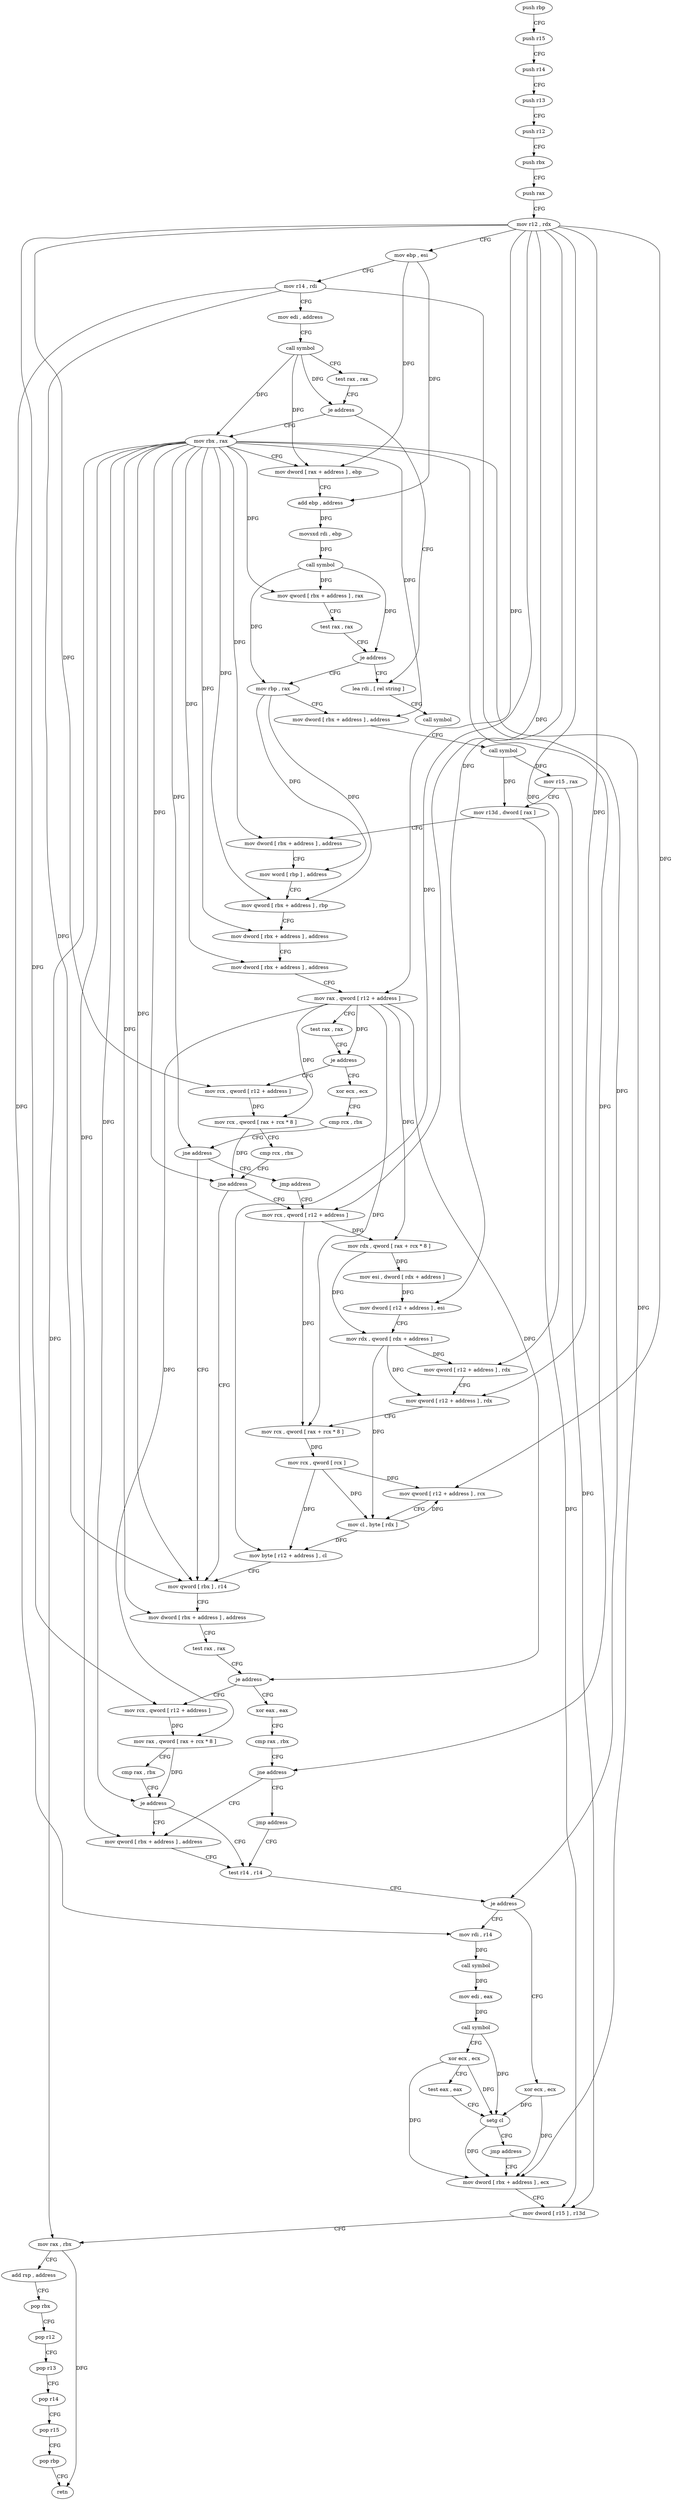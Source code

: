 digraph "func" {
"126464" [label = "push rbp" ]
"126465" [label = "push r15" ]
"126467" [label = "push r14" ]
"126469" [label = "push r13" ]
"126471" [label = "push r12" ]
"126473" [label = "push rbx" ]
"126474" [label = "push rax" ]
"126475" [label = "mov r12 , rdx" ]
"126478" [label = "mov ebp , esi" ]
"126480" [label = "mov r14 , rdi" ]
"126483" [label = "mov edi , address" ]
"126488" [label = "call symbol" ]
"126493" [label = "test rax , rax" ]
"126496" [label = "je address" ]
"126775" [label = "lea rdi , [ rel string ]" ]
"126502" [label = "mov rbx , rax" ]
"126782" [label = "call symbol" ]
"126505" [label = "mov dword [ rax + address ] , ebp" ]
"126508" [label = "add ebp , address" ]
"126511" [label = "movsxd rdi , ebp" ]
"126514" [label = "call symbol" ]
"126519" [label = "mov qword [ rbx + address ] , rax" ]
"126523" [label = "test rax , rax" ]
"126526" [label = "je address" ]
"126532" [label = "mov rbp , rax" ]
"126535" [label = "mov dword [ rbx + address ] , address" ]
"126542" [label = "call symbol" ]
"126547" [label = "mov r15 , rax" ]
"126550" [label = "mov r13d , dword [ rax ]" ]
"126553" [label = "mov dword [ rbx + address ] , address" ]
"126560" [label = "mov word [ rbp ] , address" ]
"126566" [label = "mov qword [ rbx + address ] , rbp" ]
"126570" [label = "mov dword [ rbx + address ] , address" ]
"126577" [label = "mov dword [ rbx + address ] , address" ]
"126584" [label = "mov rax , qword [ r12 + address ]" ]
"126589" [label = "test rax , rax" ]
"126592" [label = "je address" ]
"126731" [label = "xor ecx , ecx" ]
"126598" [label = "mov rcx , qword [ r12 + address ]" ]
"126733" [label = "cmp rcx , rbx" ]
"126736" [label = "jne address" ]
"126665" [label = "mov qword [ rbx ] , r14" ]
"126738" [label = "jmp address" ]
"126603" [label = "mov rcx , qword [ rax + rcx * 8 ]" ]
"126607" [label = "cmp rcx , rbx" ]
"126610" [label = "jne address" ]
"126612" [label = "mov rcx , qword [ r12 + address ]" ]
"126668" [label = "mov dword [ rbx + address ] , address" ]
"126675" [label = "test rax , rax" ]
"126678" [label = "je address" ]
"126740" [label = "xor eax , eax" ]
"126680" [label = "mov rcx , qword [ r12 + address ]" ]
"126617" [label = "mov rdx , qword [ rax + rcx * 8 ]" ]
"126621" [label = "mov esi , dword [ rdx + address ]" ]
"126624" [label = "mov dword [ r12 + address ] , esi" ]
"126629" [label = "mov rdx , qword [ rdx + address ]" ]
"126633" [label = "mov qword [ r12 + address ] , rdx" ]
"126638" [label = "mov qword [ r12 + address ] , rdx" ]
"126646" [label = "mov rcx , qword [ rax + rcx * 8 ]" ]
"126650" [label = "mov rcx , qword [ rcx ]" ]
"126653" [label = "mov qword [ r12 + address ] , rcx" ]
"126658" [label = "mov cl , byte [ rdx ]" ]
"126660" [label = "mov byte [ r12 + address ] , cl" ]
"126742" [label = "cmp rax , rbx" ]
"126745" [label = "jne address" ]
"126694" [label = "mov qword [ rbx + address ] , address" ]
"126747" [label = "jmp address" ]
"126685" [label = "mov rax , qword [ rax + rcx * 8 ]" ]
"126689" [label = "cmp rax , rbx" ]
"126692" [label = "je address" ]
"126702" [label = "test r14 , r14" ]
"126705" [label = "je address" ]
"126749" [label = "xor ecx , ecx" ]
"126707" [label = "mov rdi , r14" ]
"126751" [label = "mov dword [ rbx + address ] , ecx" ]
"126710" [label = "call symbol" ]
"126715" [label = "mov edi , eax" ]
"126717" [label = "call symbol" ]
"126722" [label = "xor ecx , ecx" ]
"126724" [label = "test eax , eax" ]
"126726" [label = "setg cl" ]
"126729" [label = "jmp address" ]
"126754" [label = "mov dword [ r15 ] , r13d" ]
"126757" [label = "mov rax , rbx" ]
"126760" [label = "add rsp , address" ]
"126764" [label = "pop rbx" ]
"126765" [label = "pop r12" ]
"126767" [label = "pop r13" ]
"126769" [label = "pop r14" ]
"126771" [label = "pop r15" ]
"126773" [label = "pop rbp" ]
"126774" [label = "retn" ]
"126464" -> "126465" [ label = "CFG" ]
"126465" -> "126467" [ label = "CFG" ]
"126467" -> "126469" [ label = "CFG" ]
"126469" -> "126471" [ label = "CFG" ]
"126471" -> "126473" [ label = "CFG" ]
"126473" -> "126474" [ label = "CFG" ]
"126474" -> "126475" [ label = "CFG" ]
"126475" -> "126478" [ label = "CFG" ]
"126475" -> "126584" [ label = "DFG" ]
"126475" -> "126598" [ label = "DFG" ]
"126475" -> "126612" [ label = "DFG" ]
"126475" -> "126624" [ label = "DFG" ]
"126475" -> "126633" [ label = "DFG" ]
"126475" -> "126638" [ label = "DFG" ]
"126475" -> "126653" [ label = "DFG" ]
"126475" -> "126660" [ label = "DFG" ]
"126475" -> "126680" [ label = "DFG" ]
"126478" -> "126480" [ label = "CFG" ]
"126478" -> "126505" [ label = "DFG" ]
"126478" -> "126508" [ label = "DFG" ]
"126480" -> "126483" [ label = "CFG" ]
"126480" -> "126665" [ label = "DFG" ]
"126480" -> "126705" [ label = "DFG" ]
"126480" -> "126707" [ label = "DFG" ]
"126483" -> "126488" [ label = "CFG" ]
"126488" -> "126493" [ label = "CFG" ]
"126488" -> "126496" [ label = "DFG" ]
"126488" -> "126502" [ label = "DFG" ]
"126488" -> "126505" [ label = "DFG" ]
"126493" -> "126496" [ label = "CFG" ]
"126496" -> "126775" [ label = "CFG" ]
"126496" -> "126502" [ label = "CFG" ]
"126775" -> "126782" [ label = "CFG" ]
"126502" -> "126505" [ label = "CFG" ]
"126502" -> "126519" [ label = "DFG" ]
"126502" -> "126535" [ label = "DFG" ]
"126502" -> "126553" [ label = "DFG" ]
"126502" -> "126566" [ label = "DFG" ]
"126502" -> "126570" [ label = "DFG" ]
"126502" -> "126577" [ label = "DFG" ]
"126502" -> "126736" [ label = "DFG" ]
"126502" -> "126610" [ label = "DFG" ]
"126502" -> "126665" [ label = "DFG" ]
"126502" -> "126668" [ label = "DFG" ]
"126502" -> "126745" [ label = "DFG" ]
"126502" -> "126692" [ label = "DFG" ]
"126502" -> "126694" [ label = "DFG" ]
"126502" -> "126751" [ label = "DFG" ]
"126502" -> "126757" [ label = "DFG" ]
"126505" -> "126508" [ label = "CFG" ]
"126508" -> "126511" [ label = "DFG" ]
"126511" -> "126514" [ label = "DFG" ]
"126514" -> "126519" [ label = "DFG" ]
"126514" -> "126526" [ label = "DFG" ]
"126514" -> "126532" [ label = "DFG" ]
"126519" -> "126523" [ label = "CFG" ]
"126523" -> "126526" [ label = "CFG" ]
"126526" -> "126775" [ label = "CFG" ]
"126526" -> "126532" [ label = "CFG" ]
"126532" -> "126535" [ label = "CFG" ]
"126532" -> "126560" [ label = "DFG" ]
"126532" -> "126566" [ label = "DFG" ]
"126535" -> "126542" [ label = "CFG" ]
"126542" -> "126547" [ label = "DFG" ]
"126542" -> "126550" [ label = "DFG" ]
"126547" -> "126550" [ label = "CFG" ]
"126547" -> "126754" [ label = "DFG" ]
"126550" -> "126553" [ label = "CFG" ]
"126550" -> "126754" [ label = "DFG" ]
"126553" -> "126560" [ label = "CFG" ]
"126560" -> "126566" [ label = "CFG" ]
"126566" -> "126570" [ label = "CFG" ]
"126570" -> "126577" [ label = "CFG" ]
"126577" -> "126584" [ label = "CFG" ]
"126584" -> "126589" [ label = "CFG" ]
"126584" -> "126592" [ label = "DFG" ]
"126584" -> "126603" [ label = "DFG" ]
"126584" -> "126678" [ label = "DFG" ]
"126584" -> "126617" [ label = "DFG" ]
"126584" -> "126646" [ label = "DFG" ]
"126584" -> "126685" [ label = "DFG" ]
"126589" -> "126592" [ label = "CFG" ]
"126592" -> "126731" [ label = "CFG" ]
"126592" -> "126598" [ label = "CFG" ]
"126731" -> "126733" [ label = "CFG" ]
"126598" -> "126603" [ label = "DFG" ]
"126733" -> "126736" [ label = "CFG" ]
"126736" -> "126665" [ label = "CFG" ]
"126736" -> "126738" [ label = "CFG" ]
"126665" -> "126668" [ label = "CFG" ]
"126738" -> "126612" [ label = "CFG" ]
"126603" -> "126607" [ label = "CFG" ]
"126603" -> "126610" [ label = "DFG" ]
"126607" -> "126610" [ label = "CFG" ]
"126610" -> "126665" [ label = "CFG" ]
"126610" -> "126612" [ label = "CFG" ]
"126612" -> "126617" [ label = "DFG" ]
"126612" -> "126646" [ label = "DFG" ]
"126668" -> "126675" [ label = "CFG" ]
"126675" -> "126678" [ label = "CFG" ]
"126678" -> "126740" [ label = "CFG" ]
"126678" -> "126680" [ label = "CFG" ]
"126740" -> "126742" [ label = "CFG" ]
"126680" -> "126685" [ label = "DFG" ]
"126617" -> "126621" [ label = "DFG" ]
"126617" -> "126629" [ label = "DFG" ]
"126621" -> "126624" [ label = "DFG" ]
"126624" -> "126629" [ label = "CFG" ]
"126629" -> "126633" [ label = "DFG" ]
"126629" -> "126638" [ label = "DFG" ]
"126629" -> "126658" [ label = "DFG" ]
"126633" -> "126638" [ label = "CFG" ]
"126638" -> "126646" [ label = "CFG" ]
"126646" -> "126650" [ label = "DFG" ]
"126650" -> "126653" [ label = "DFG" ]
"126650" -> "126658" [ label = "DFG" ]
"126650" -> "126660" [ label = "DFG" ]
"126653" -> "126658" [ label = "CFG" ]
"126658" -> "126660" [ label = "DFG" ]
"126658" -> "126653" [ label = "DFG" ]
"126660" -> "126665" [ label = "CFG" ]
"126742" -> "126745" [ label = "CFG" ]
"126745" -> "126694" [ label = "CFG" ]
"126745" -> "126747" [ label = "CFG" ]
"126694" -> "126702" [ label = "CFG" ]
"126747" -> "126702" [ label = "CFG" ]
"126685" -> "126689" [ label = "CFG" ]
"126685" -> "126692" [ label = "DFG" ]
"126689" -> "126692" [ label = "CFG" ]
"126692" -> "126702" [ label = "CFG" ]
"126692" -> "126694" [ label = "CFG" ]
"126702" -> "126705" [ label = "CFG" ]
"126705" -> "126749" [ label = "CFG" ]
"126705" -> "126707" [ label = "CFG" ]
"126749" -> "126751" [ label = "DFG" ]
"126749" -> "126726" [ label = "DFG" ]
"126707" -> "126710" [ label = "DFG" ]
"126751" -> "126754" [ label = "CFG" ]
"126710" -> "126715" [ label = "DFG" ]
"126715" -> "126717" [ label = "DFG" ]
"126717" -> "126722" [ label = "CFG" ]
"126717" -> "126726" [ label = "DFG" ]
"126722" -> "126724" [ label = "CFG" ]
"126722" -> "126726" [ label = "DFG" ]
"126722" -> "126751" [ label = "DFG" ]
"126724" -> "126726" [ label = "CFG" ]
"126726" -> "126729" [ label = "CFG" ]
"126726" -> "126751" [ label = "DFG" ]
"126729" -> "126751" [ label = "CFG" ]
"126754" -> "126757" [ label = "CFG" ]
"126757" -> "126760" [ label = "CFG" ]
"126757" -> "126774" [ label = "DFG" ]
"126760" -> "126764" [ label = "CFG" ]
"126764" -> "126765" [ label = "CFG" ]
"126765" -> "126767" [ label = "CFG" ]
"126767" -> "126769" [ label = "CFG" ]
"126769" -> "126771" [ label = "CFG" ]
"126771" -> "126773" [ label = "CFG" ]
"126773" -> "126774" [ label = "CFG" ]
}
